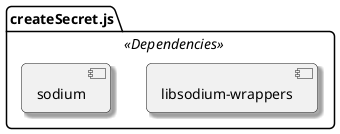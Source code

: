 
@startuml
skinparam roundcorner 10
skinparam shadowing<<no_shadow>> false
skinparam shadowing<<with_shadow>> true
hide <<with_shadow>> stereotype


package "createSecret.js" <<Dependencies>> {
  [libsodium-wrappers] <<with_shadow>>
  [sodium] <<with_shadow>>
}

@enduml
